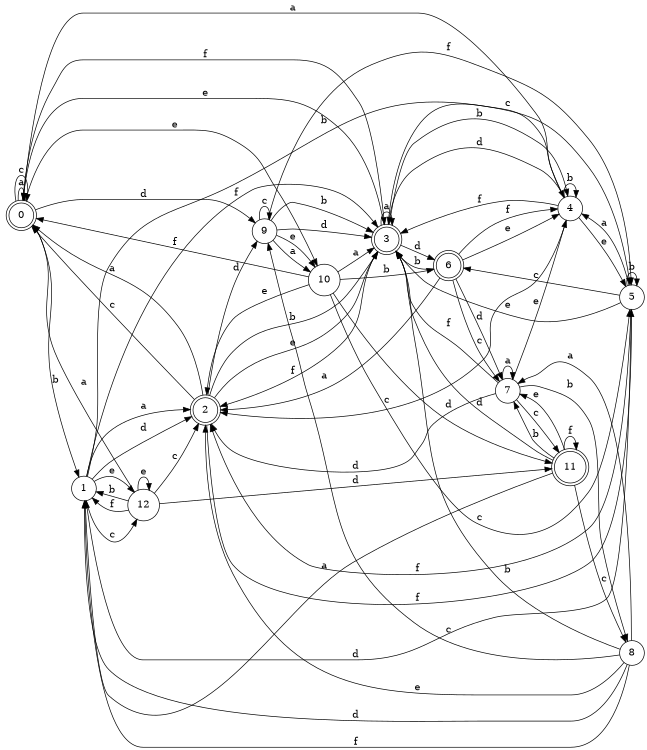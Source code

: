 digraph n11_1 {
__start0 [label="" shape="none"];

rankdir=LR;
size="8,5";

s0 [style="rounded,filled", color="black", fillcolor="white" shape="doublecircle", label="0"];
s1 [style="filled", color="black", fillcolor="white" shape="circle", label="1"];
s2 [style="rounded,filled", color="black", fillcolor="white" shape="doublecircle", label="2"];
s3 [style="rounded,filled", color="black", fillcolor="white" shape="doublecircle", label="3"];
s4 [style="filled", color="black", fillcolor="white" shape="circle", label="4"];
s5 [style="filled", color="black", fillcolor="white" shape="circle", label="5"];
s6 [style="rounded,filled", color="black", fillcolor="white" shape="doublecircle", label="6"];
s7 [style="filled", color="black", fillcolor="white" shape="circle", label="7"];
s8 [style="filled", color="black", fillcolor="white" shape="circle", label="8"];
s9 [style="filled", color="black", fillcolor="white" shape="circle", label="9"];
s10 [style="filled", color="black", fillcolor="white" shape="circle", label="10"];
s11 [style="rounded,filled", color="black", fillcolor="white" shape="doublecircle", label="11"];
s12 [style="filled", color="black", fillcolor="white" shape="circle", label="12"];
s0 -> s0 [label="a"];
s0 -> s1 [label="b"];
s0 -> s0 [label="c"];
s0 -> s9 [label="d"];
s0 -> s10 [label="e"];
s0 -> s3 [label="f"];
s1 -> s2 [label="a"];
s1 -> s4 [label="b"];
s1 -> s12 [label="c"];
s1 -> s2 [label="d"];
s1 -> s12 [label="e"];
s1 -> s3 [label="f"];
s2 -> s0 [label="a"];
s2 -> s3 [label="b"];
s2 -> s0 [label="c"];
s2 -> s9 [label="d"];
s2 -> s3 [label="e"];
s2 -> s5 [label="f"];
s3 -> s3 [label="a"];
s3 -> s4 [label="b"];
s3 -> s5 [label="c"];
s3 -> s6 [label="d"];
s3 -> s0 [label="e"];
s3 -> s2 [label="f"];
s4 -> s0 [label="a"];
s4 -> s4 [label="b"];
s4 -> s2 [label="c"];
s4 -> s3 [label="d"];
s4 -> s5 [label="e"];
s4 -> s3 [label="f"];
s5 -> s4 [label="a"];
s5 -> s5 [label="b"];
s5 -> s6 [label="c"];
s5 -> s1 [label="d"];
s5 -> s3 [label="e"];
s5 -> s2 [label="f"];
s6 -> s2 [label="a"];
s6 -> s3 [label="b"];
s6 -> s7 [label="c"];
s6 -> s7 [label="d"];
s6 -> s4 [label="e"];
s6 -> s4 [label="f"];
s7 -> s7 [label="a"];
s7 -> s8 [label="b"];
s7 -> s11 [label="c"];
s7 -> s2 [label="d"];
s7 -> s4 [label="e"];
s7 -> s3 [label="f"];
s8 -> s7 [label="a"];
s8 -> s3 [label="b"];
s8 -> s9 [label="c"];
s8 -> s1 [label="d"];
s8 -> s2 [label="e"];
s8 -> s1 [label="f"];
s9 -> s10 [label="a"];
s9 -> s3 [label="b"];
s9 -> s9 [label="c"];
s9 -> s3 [label="d"];
s9 -> s10 [label="e"];
s9 -> s5 [label="f"];
s10 -> s3 [label="a"];
s10 -> s6 [label="b"];
s10 -> s5 [label="c"];
s10 -> s11 [label="d"];
s10 -> s2 [label="e"];
s10 -> s0 [label="f"];
s11 -> s1 [label="a"];
s11 -> s7 [label="b"];
s11 -> s8 [label="c"];
s11 -> s3 [label="d"];
s11 -> s7 [label="e"];
s11 -> s11 [label="f"];
s12 -> s0 [label="a"];
s12 -> s1 [label="b"];
s12 -> s2 [label="c"];
s12 -> s11 [label="d"];
s12 -> s12 [label="e"];
s12 -> s1 [label="f"];

}